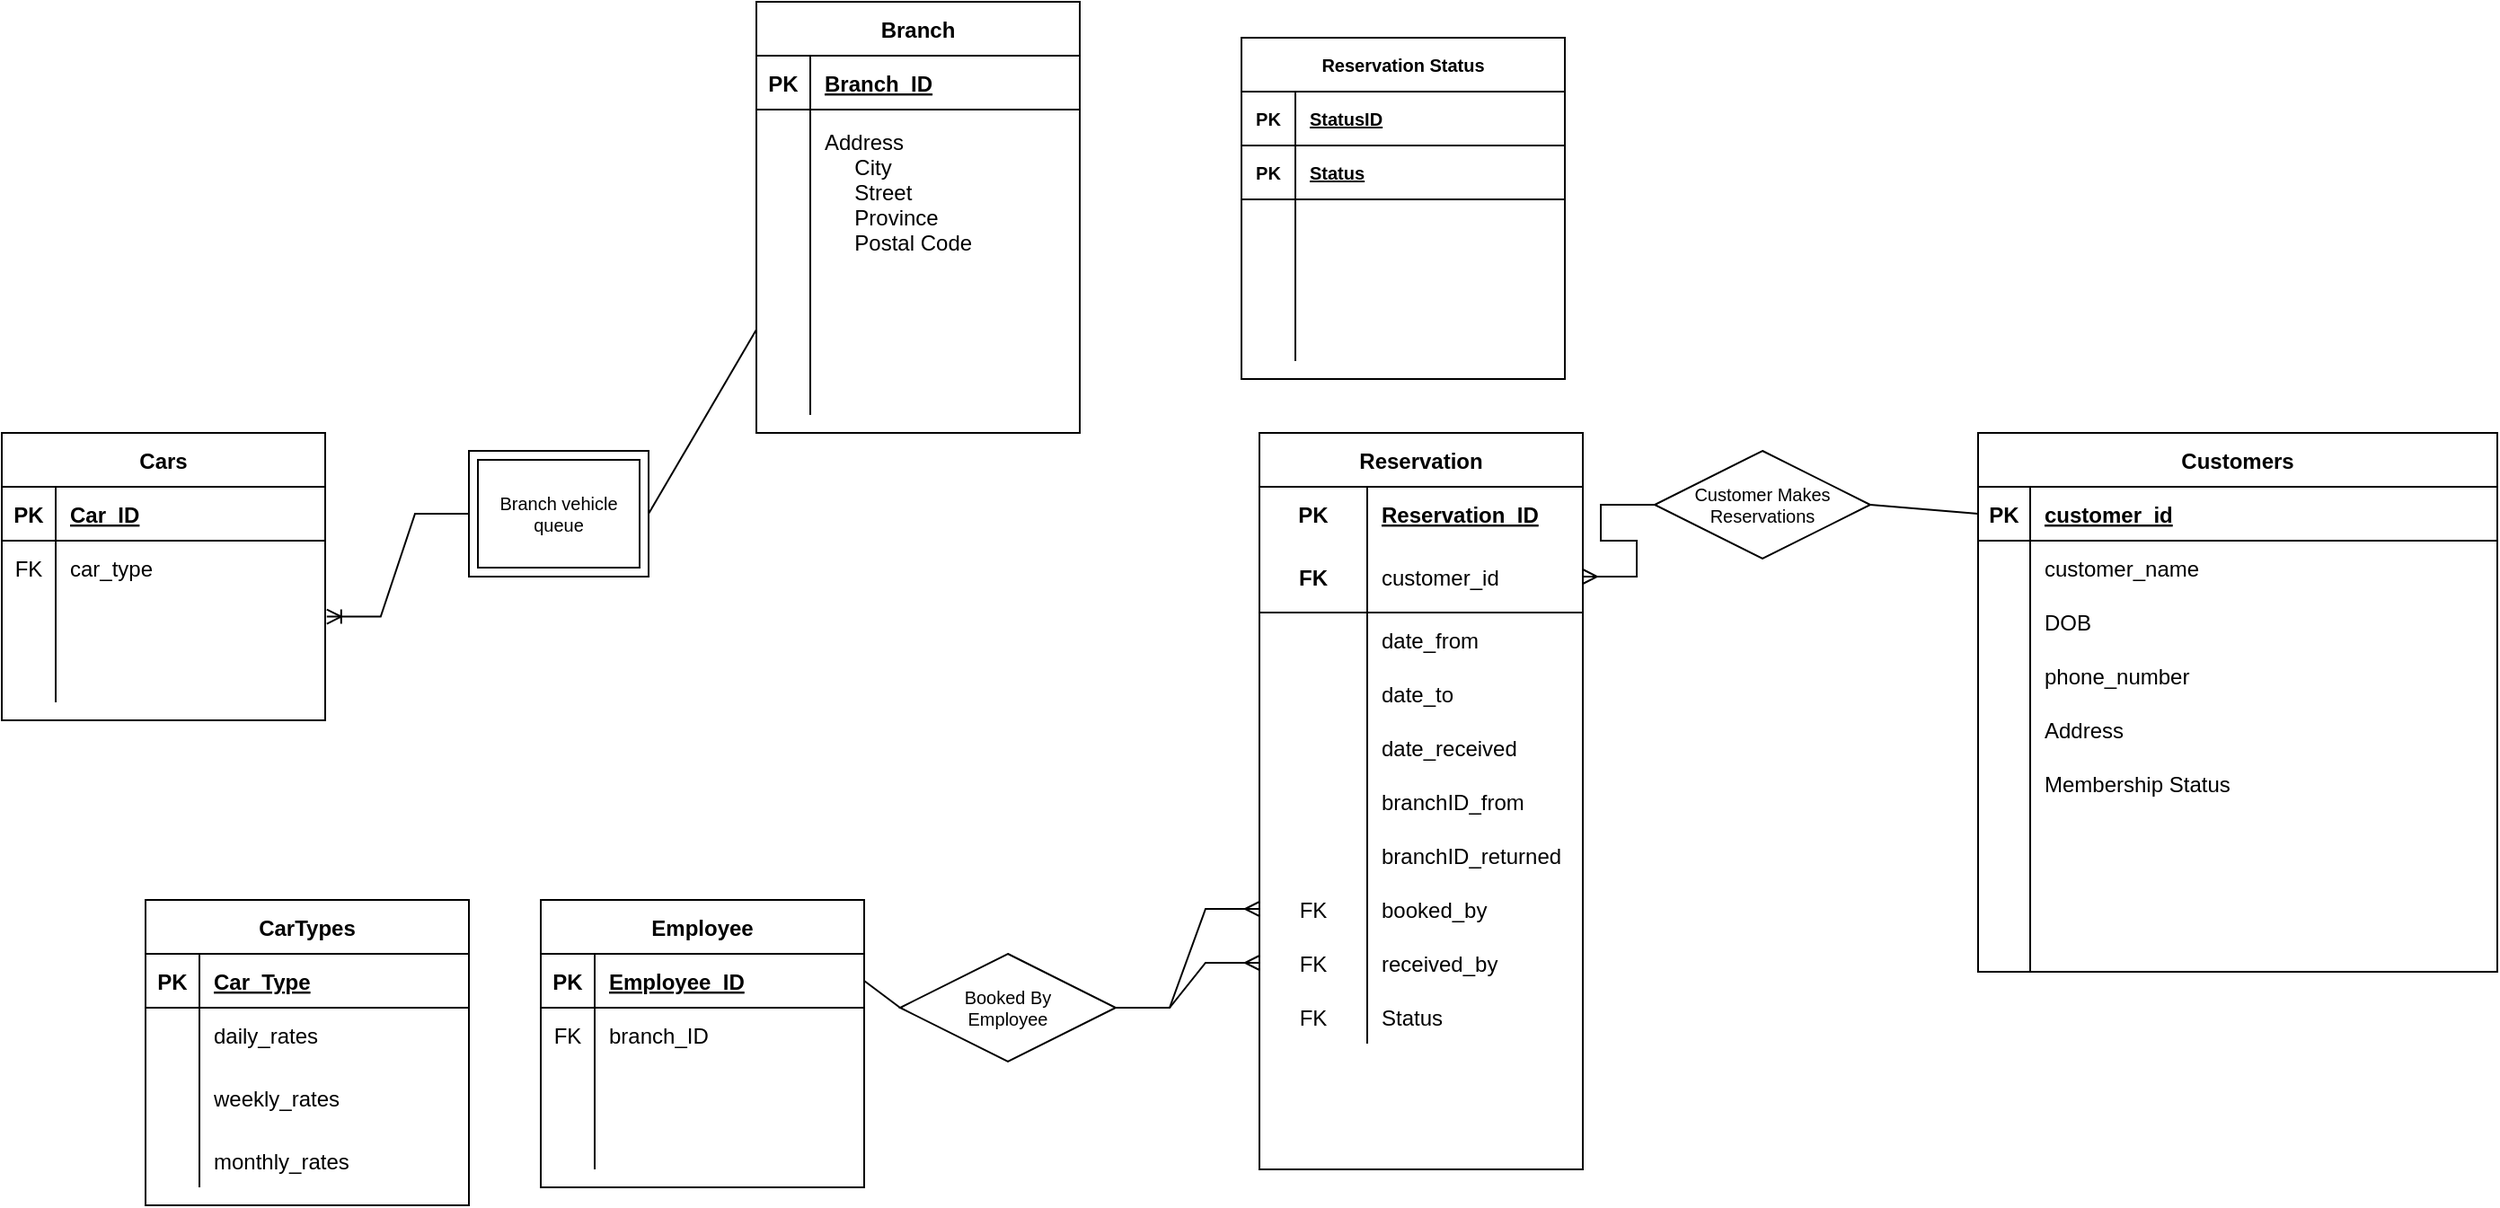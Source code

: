 <mxfile version="18.1.3" type="github">
  <diagram id="R2lEEEUBdFMjLlhIrx00" name="Page-1">
    <mxGraphModel dx="1452" dy="964" grid="1" gridSize="10" guides="1" tooltips="1" connect="1" arrows="1" fold="1" page="1" pageScale="1" pageWidth="850" pageHeight="1100" math="0" shadow="0" extFonts="Permanent Marker^https://fonts.googleapis.com/css?family=Permanent+Marker">
      <root>
        <mxCell id="0" />
        <mxCell id="1" parent="0" />
        <mxCell id="C-vyLk0tnHw3VtMMgP7b-23" value="Customers" style="shape=table;startSize=30;container=1;collapsible=1;childLayout=tableLayout;fixedRows=1;rowLines=0;fontStyle=1;align=center;resizeLast=1;" parent="1" vertex="1">
          <mxGeometry x="1280" y="260" width="289" height="300" as="geometry" />
        </mxCell>
        <mxCell id="C-vyLk0tnHw3VtMMgP7b-24" value="" style="shape=partialRectangle;collapsible=0;dropTarget=0;pointerEvents=0;fillColor=none;points=[[0,0.5],[1,0.5]];portConstraint=eastwest;top=0;left=0;right=0;bottom=1;" parent="C-vyLk0tnHw3VtMMgP7b-23" vertex="1">
          <mxGeometry y="30" width="289" height="30" as="geometry" />
        </mxCell>
        <mxCell id="C-vyLk0tnHw3VtMMgP7b-25" value="PK" style="shape=partialRectangle;overflow=hidden;connectable=0;fillColor=none;top=0;left=0;bottom=0;right=0;fontStyle=1;" parent="C-vyLk0tnHw3VtMMgP7b-24" vertex="1">
          <mxGeometry width="29" height="30" as="geometry">
            <mxRectangle width="29" height="30" as="alternateBounds" />
          </mxGeometry>
        </mxCell>
        <mxCell id="C-vyLk0tnHw3VtMMgP7b-26" value="customer_id" style="shape=partialRectangle;overflow=hidden;connectable=0;fillColor=none;top=0;left=0;bottom=0;right=0;align=left;spacingLeft=6;fontStyle=5;" parent="C-vyLk0tnHw3VtMMgP7b-24" vertex="1">
          <mxGeometry x="29" width="260" height="30" as="geometry">
            <mxRectangle width="260" height="30" as="alternateBounds" />
          </mxGeometry>
        </mxCell>
        <mxCell id="C-vyLk0tnHw3VtMMgP7b-27" value="" style="shape=partialRectangle;collapsible=0;dropTarget=0;pointerEvents=0;fillColor=none;points=[[0,0.5],[1,0.5]];portConstraint=eastwest;top=0;left=0;right=0;bottom=0;" parent="C-vyLk0tnHw3VtMMgP7b-23" vertex="1">
          <mxGeometry y="60" width="289" height="30" as="geometry" />
        </mxCell>
        <mxCell id="C-vyLk0tnHw3VtMMgP7b-28" value="" style="shape=partialRectangle;overflow=hidden;connectable=0;fillColor=none;top=0;left=0;bottom=0;right=0;" parent="C-vyLk0tnHw3VtMMgP7b-27" vertex="1">
          <mxGeometry width="29" height="30" as="geometry">
            <mxRectangle width="29" height="30" as="alternateBounds" />
          </mxGeometry>
        </mxCell>
        <mxCell id="C-vyLk0tnHw3VtMMgP7b-29" value="customer_name" style="shape=partialRectangle;overflow=hidden;connectable=0;fillColor=none;top=0;left=0;bottom=0;right=0;align=left;spacingLeft=6;" parent="C-vyLk0tnHw3VtMMgP7b-27" vertex="1">
          <mxGeometry x="29" width="260" height="30" as="geometry">
            <mxRectangle width="260" height="30" as="alternateBounds" />
          </mxGeometry>
        </mxCell>
        <mxCell id="8dAp6yYdlhbptKD2q44z-1" style="shape=partialRectangle;collapsible=0;dropTarget=0;pointerEvents=0;fillColor=none;points=[[0,0.5],[1,0.5]];portConstraint=eastwest;top=0;left=0;right=0;bottom=0;" vertex="1" parent="C-vyLk0tnHw3VtMMgP7b-23">
          <mxGeometry y="90" width="289" height="30" as="geometry" />
        </mxCell>
        <mxCell id="8dAp6yYdlhbptKD2q44z-2" style="shape=partialRectangle;overflow=hidden;connectable=0;fillColor=none;top=0;left=0;bottom=0;right=0;" vertex="1" parent="8dAp6yYdlhbptKD2q44z-1">
          <mxGeometry width="29" height="30" as="geometry">
            <mxRectangle width="29" height="30" as="alternateBounds" />
          </mxGeometry>
        </mxCell>
        <mxCell id="8dAp6yYdlhbptKD2q44z-3" value="DOB" style="shape=partialRectangle;overflow=hidden;connectable=0;fillColor=none;top=0;left=0;bottom=0;right=0;align=left;spacingLeft=6;" vertex="1" parent="8dAp6yYdlhbptKD2q44z-1">
          <mxGeometry x="29" width="260" height="30" as="geometry">
            <mxRectangle width="260" height="30" as="alternateBounds" />
          </mxGeometry>
        </mxCell>
        <mxCell id="pYWsaWc-QbTUUTvnSgCZ-30" style="shape=partialRectangle;collapsible=0;dropTarget=0;pointerEvents=0;fillColor=none;points=[[0,0.5],[1,0.5]];portConstraint=eastwest;top=0;left=0;right=0;bottom=0;" parent="C-vyLk0tnHw3VtMMgP7b-23" vertex="1">
          <mxGeometry y="120" width="289" height="30" as="geometry" />
        </mxCell>
        <mxCell id="pYWsaWc-QbTUUTvnSgCZ-31" style="shape=partialRectangle;overflow=hidden;connectable=0;fillColor=none;top=0;left=0;bottom=0;right=0;" parent="pYWsaWc-QbTUUTvnSgCZ-30" vertex="1">
          <mxGeometry width="29" height="30" as="geometry">
            <mxRectangle width="29" height="30" as="alternateBounds" />
          </mxGeometry>
        </mxCell>
        <mxCell id="pYWsaWc-QbTUUTvnSgCZ-32" value="phone_number" style="shape=partialRectangle;overflow=hidden;connectable=0;fillColor=none;top=0;left=0;bottom=0;right=0;align=left;spacingLeft=6;" parent="pYWsaWc-QbTUUTvnSgCZ-30" vertex="1">
          <mxGeometry x="29" width="260" height="30" as="geometry">
            <mxRectangle width="260" height="30" as="alternateBounds" />
          </mxGeometry>
        </mxCell>
        <mxCell id="pYWsaWc-QbTUUTvnSgCZ-45" style="shape=partialRectangle;collapsible=0;dropTarget=0;pointerEvents=0;fillColor=none;points=[[0,0.5],[1,0.5]];portConstraint=eastwest;top=0;left=0;right=0;bottom=0;" parent="C-vyLk0tnHw3VtMMgP7b-23" vertex="1">
          <mxGeometry y="150" width="289" height="30" as="geometry" />
        </mxCell>
        <mxCell id="pYWsaWc-QbTUUTvnSgCZ-46" style="shape=partialRectangle;overflow=hidden;connectable=0;fillColor=none;top=0;left=0;bottom=0;right=0;" parent="pYWsaWc-QbTUUTvnSgCZ-45" vertex="1">
          <mxGeometry width="29" height="30" as="geometry">
            <mxRectangle width="29" height="30" as="alternateBounds" />
          </mxGeometry>
        </mxCell>
        <mxCell id="pYWsaWc-QbTUUTvnSgCZ-47" value="Address" style="shape=partialRectangle;overflow=hidden;connectable=0;fillColor=none;top=0;left=0;bottom=0;right=0;align=left;spacingLeft=6;" parent="pYWsaWc-QbTUUTvnSgCZ-45" vertex="1">
          <mxGeometry x="29" width="260" height="30" as="geometry">
            <mxRectangle width="260" height="30" as="alternateBounds" />
          </mxGeometry>
        </mxCell>
        <mxCell id="pYWsaWc-QbTUUTvnSgCZ-42" style="shape=partialRectangle;collapsible=0;dropTarget=0;pointerEvents=0;fillColor=none;points=[[0,0.5],[1,0.5]];portConstraint=eastwest;top=0;left=0;right=0;bottom=0;" parent="C-vyLk0tnHw3VtMMgP7b-23" vertex="1">
          <mxGeometry y="180" width="289" height="30" as="geometry" />
        </mxCell>
        <mxCell id="pYWsaWc-QbTUUTvnSgCZ-43" style="shape=partialRectangle;overflow=hidden;connectable=0;fillColor=none;top=0;left=0;bottom=0;right=0;" parent="pYWsaWc-QbTUUTvnSgCZ-42" vertex="1">
          <mxGeometry width="29" height="30" as="geometry">
            <mxRectangle width="29" height="30" as="alternateBounds" />
          </mxGeometry>
        </mxCell>
        <mxCell id="pYWsaWc-QbTUUTvnSgCZ-44" value="Membership Status" style="shape=partialRectangle;overflow=hidden;connectable=0;fillColor=none;top=0;left=0;bottom=0;right=0;align=left;spacingLeft=6;" parent="pYWsaWc-QbTUUTvnSgCZ-42" vertex="1">
          <mxGeometry x="29" width="260" height="30" as="geometry">
            <mxRectangle width="260" height="30" as="alternateBounds" />
          </mxGeometry>
        </mxCell>
        <mxCell id="pYWsaWc-QbTUUTvnSgCZ-39" style="shape=partialRectangle;collapsible=0;dropTarget=0;pointerEvents=0;fillColor=none;points=[[0,0.5],[1,0.5]];portConstraint=eastwest;top=0;left=0;right=0;bottom=0;" parent="C-vyLk0tnHw3VtMMgP7b-23" vertex="1">
          <mxGeometry y="210" width="289" height="30" as="geometry" />
        </mxCell>
        <mxCell id="pYWsaWc-QbTUUTvnSgCZ-40" style="shape=partialRectangle;overflow=hidden;connectable=0;fillColor=none;top=0;left=0;bottom=0;right=0;" parent="pYWsaWc-QbTUUTvnSgCZ-39" vertex="1">
          <mxGeometry width="29" height="30" as="geometry">
            <mxRectangle width="29" height="30" as="alternateBounds" />
          </mxGeometry>
        </mxCell>
        <mxCell id="pYWsaWc-QbTUUTvnSgCZ-41" style="shape=partialRectangle;overflow=hidden;connectable=0;fillColor=none;top=0;left=0;bottom=0;right=0;align=left;spacingLeft=6;" parent="pYWsaWc-QbTUUTvnSgCZ-39" vertex="1">
          <mxGeometry x="29" width="260" height="30" as="geometry">
            <mxRectangle width="260" height="30" as="alternateBounds" />
          </mxGeometry>
        </mxCell>
        <mxCell id="pYWsaWc-QbTUUTvnSgCZ-36" style="shape=partialRectangle;collapsible=0;dropTarget=0;pointerEvents=0;fillColor=none;points=[[0,0.5],[1,0.5]];portConstraint=eastwest;top=0;left=0;right=0;bottom=0;" parent="C-vyLk0tnHw3VtMMgP7b-23" vertex="1">
          <mxGeometry y="240" width="289" height="30" as="geometry" />
        </mxCell>
        <mxCell id="pYWsaWc-QbTUUTvnSgCZ-37" style="shape=partialRectangle;overflow=hidden;connectable=0;fillColor=none;top=0;left=0;bottom=0;right=0;" parent="pYWsaWc-QbTUUTvnSgCZ-36" vertex="1">
          <mxGeometry width="29" height="30" as="geometry">
            <mxRectangle width="29" height="30" as="alternateBounds" />
          </mxGeometry>
        </mxCell>
        <mxCell id="pYWsaWc-QbTUUTvnSgCZ-38" style="shape=partialRectangle;overflow=hidden;connectable=0;fillColor=none;top=0;left=0;bottom=0;right=0;align=left;spacingLeft=6;" parent="pYWsaWc-QbTUUTvnSgCZ-36" vertex="1">
          <mxGeometry x="29" width="260" height="30" as="geometry">
            <mxRectangle width="260" height="30" as="alternateBounds" />
          </mxGeometry>
        </mxCell>
        <mxCell id="pYWsaWc-QbTUUTvnSgCZ-33" style="shape=partialRectangle;collapsible=0;dropTarget=0;pointerEvents=0;fillColor=none;points=[[0,0.5],[1,0.5]];portConstraint=eastwest;top=0;left=0;right=0;bottom=0;" parent="C-vyLk0tnHw3VtMMgP7b-23" vertex="1">
          <mxGeometry y="270" width="289" height="30" as="geometry" />
        </mxCell>
        <mxCell id="pYWsaWc-QbTUUTvnSgCZ-34" style="shape=partialRectangle;overflow=hidden;connectable=0;fillColor=none;top=0;left=0;bottom=0;right=0;" parent="pYWsaWc-QbTUUTvnSgCZ-33" vertex="1">
          <mxGeometry width="29" height="30" as="geometry">
            <mxRectangle width="29" height="30" as="alternateBounds" />
          </mxGeometry>
        </mxCell>
        <mxCell id="pYWsaWc-QbTUUTvnSgCZ-35" style="shape=partialRectangle;overflow=hidden;connectable=0;fillColor=none;top=0;left=0;bottom=0;right=0;align=left;spacingLeft=6;" parent="pYWsaWc-QbTUUTvnSgCZ-33" vertex="1">
          <mxGeometry x="29" width="260" height="30" as="geometry">
            <mxRectangle width="260" height="30" as="alternateBounds" />
          </mxGeometry>
        </mxCell>
        <mxCell id="pYWsaWc-QbTUUTvnSgCZ-17" value="Reservation" style="shape=table;startSize=30;container=1;collapsible=1;childLayout=tableLayout;fixedRows=1;rowLines=0;fontStyle=1;align=center;resizeLast=1;" parent="1" vertex="1">
          <mxGeometry x="880" y="260" width="180" height="410" as="geometry" />
        </mxCell>
        <mxCell id="pYWsaWc-QbTUUTvnSgCZ-18" value="" style="shape=tableRow;horizontal=0;startSize=0;swimlaneHead=0;swimlaneBody=0;fillColor=none;collapsible=0;dropTarget=0;points=[[0,0.5],[1,0.5]];portConstraint=eastwest;top=0;left=0;right=0;bottom=0;" parent="pYWsaWc-QbTUUTvnSgCZ-17" vertex="1">
          <mxGeometry y="30" width="180" height="30" as="geometry" />
        </mxCell>
        <mxCell id="pYWsaWc-QbTUUTvnSgCZ-19" value="PK" style="shape=partialRectangle;connectable=0;fillColor=none;top=0;left=0;bottom=0;right=0;fontStyle=1;overflow=hidden;" parent="pYWsaWc-QbTUUTvnSgCZ-18" vertex="1">
          <mxGeometry width="60" height="30" as="geometry">
            <mxRectangle width="60" height="30" as="alternateBounds" />
          </mxGeometry>
        </mxCell>
        <mxCell id="pYWsaWc-QbTUUTvnSgCZ-20" value="Reservation_ID" style="shape=partialRectangle;connectable=0;fillColor=none;top=0;left=0;bottom=0;right=0;align=left;spacingLeft=6;fontStyle=5;overflow=hidden;" parent="pYWsaWc-QbTUUTvnSgCZ-18" vertex="1">
          <mxGeometry x="60" width="120" height="30" as="geometry">
            <mxRectangle width="120" height="30" as="alternateBounds" />
          </mxGeometry>
        </mxCell>
        <mxCell id="pYWsaWc-QbTUUTvnSgCZ-21" value="" style="shape=tableRow;horizontal=0;startSize=0;swimlaneHead=0;swimlaneBody=0;fillColor=none;collapsible=0;dropTarget=0;points=[[0,0.5],[1,0.5]];portConstraint=eastwest;top=0;left=0;right=0;bottom=1;" parent="pYWsaWc-QbTUUTvnSgCZ-17" vertex="1">
          <mxGeometry y="60" width="180" height="40" as="geometry" />
        </mxCell>
        <mxCell id="pYWsaWc-QbTUUTvnSgCZ-22" value="FK" style="shape=partialRectangle;connectable=0;fillColor=none;top=0;left=0;bottom=0;right=0;fontStyle=1;overflow=hidden;" parent="pYWsaWc-QbTUUTvnSgCZ-21" vertex="1">
          <mxGeometry width="60" height="40" as="geometry">
            <mxRectangle width="60" height="40" as="alternateBounds" />
          </mxGeometry>
        </mxCell>
        <mxCell id="pYWsaWc-QbTUUTvnSgCZ-23" value="customer_id" style="shape=partialRectangle;connectable=0;fillColor=none;top=0;left=0;bottom=0;right=0;align=left;spacingLeft=6;fontStyle=0;overflow=hidden;" parent="pYWsaWc-QbTUUTvnSgCZ-21" vertex="1">
          <mxGeometry x="60" width="120" height="40" as="geometry">
            <mxRectangle width="120" height="40" as="alternateBounds" />
          </mxGeometry>
        </mxCell>
        <mxCell id="pYWsaWc-QbTUUTvnSgCZ-24" value="" style="shape=tableRow;horizontal=0;startSize=0;swimlaneHead=0;swimlaneBody=0;fillColor=none;collapsible=0;dropTarget=0;points=[[0,0.5],[1,0.5]];portConstraint=eastwest;top=0;left=0;right=0;bottom=0;" parent="pYWsaWc-QbTUUTvnSgCZ-17" vertex="1">
          <mxGeometry y="100" width="180" height="30" as="geometry" />
        </mxCell>
        <mxCell id="pYWsaWc-QbTUUTvnSgCZ-25" value="" style="shape=partialRectangle;connectable=0;fillColor=none;top=0;left=0;bottom=0;right=0;editable=1;overflow=hidden;" parent="pYWsaWc-QbTUUTvnSgCZ-24" vertex="1">
          <mxGeometry width="60" height="30" as="geometry">
            <mxRectangle width="60" height="30" as="alternateBounds" />
          </mxGeometry>
        </mxCell>
        <mxCell id="pYWsaWc-QbTUUTvnSgCZ-26" value="date_from" style="shape=partialRectangle;connectable=0;fillColor=none;top=0;left=0;bottom=0;right=0;align=left;spacingLeft=6;overflow=hidden;" parent="pYWsaWc-QbTUUTvnSgCZ-24" vertex="1">
          <mxGeometry x="60" width="120" height="30" as="geometry">
            <mxRectangle width="120" height="30" as="alternateBounds" />
          </mxGeometry>
        </mxCell>
        <mxCell id="pYWsaWc-QbTUUTvnSgCZ-27" value="" style="shape=tableRow;horizontal=0;startSize=0;swimlaneHead=0;swimlaneBody=0;fillColor=none;collapsible=0;dropTarget=0;points=[[0,0.5],[1,0.5]];portConstraint=eastwest;top=0;left=0;right=0;bottom=0;" parent="pYWsaWc-QbTUUTvnSgCZ-17" vertex="1">
          <mxGeometry y="130" width="180" height="30" as="geometry" />
        </mxCell>
        <mxCell id="pYWsaWc-QbTUUTvnSgCZ-28" value="" style="shape=partialRectangle;connectable=0;fillColor=none;top=0;left=0;bottom=0;right=0;editable=1;overflow=hidden;" parent="pYWsaWc-QbTUUTvnSgCZ-27" vertex="1">
          <mxGeometry width="60" height="30" as="geometry">
            <mxRectangle width="60" height="30" as="alternateBounds" />
          </mxGeometry>
        </mxCell>
        <mxCell id="pYWsaWc-QbTUUTvnSgCZ-29" value="date_to" style="shape=partialRectangle;connectable=0;fillColor=none;top=0;left=0;bottom=0;right=0;align=left;spacingLeft=6;overflow=hidden;" parent="pYWsaWc-QbTUUTvnSgCZ-27" vertex="1">
          <mxGeometry x="60" width="120" height="30" as="geometry">
            <mxRectangle width="120" height="30" as="alternateBounds" />
          </mxGeometry>
        </mxCell>
        <mxCell id="pYWsaWc-QbTUUTvnSgCZ-49" style="shape=tableRow;horizontal=0;startSize=0;swimlaneHead=0;swimlaneBody=0;fillColor=none;collapsible=0;dropTarget=0;points=[[0,0.5],[1,0.5]];portConstraint=eastwest;top=0;left=0;right=0;bottom=0;" parent="pYWsaWc-QbTUUTvnSgCZ-17" vertex="1">
          <mxGeometry y="160" width="180" height="30" as="geometry" />
        </mxCell>
        <mxCell id="pYWsaWc-QbTUUTvnSgCZ-50" style="shape=partialRectangle;connectable=0;fillColor=none;top=0;left=0;bottom=0;right=0;editable=1;overflow=hidden;" parent="pYWsaWc-QbTUUTvnSgCZ-49" vertex="1">
          <mxGeometry width="60" height="30" as="geometry">
            <mxRectangle width="60" height="30" as="alternateBounds" />
          </mxGeometry>
        </mxCell>
        <mxCell id="pYWsaWc-QbTUUTvnSgCZ-51" value="date_received" style="shape=partialRectangle;connectable=0;fillColor=none;top=0;left=0;bottom=0;right=0;align=left;spacingLeft=6;overflow=hidden;" parent="pYWsaWc-QbTUUTvnSgCZ-49" vertex="1">
          <mxGeometry x="60" width="120" height="30" as="geometry">
            <mxRectangle width="120" height="30" as="alternateBounds" />
          </mxGeometry>
        </mxCell>
        <mxCell id="pYWsaWc-QbTUUTvnSgCZ-52" style="shape=tableRow;horizontal=0;startSize=0;swimlaneHead=0;swimlaneBody=0;fillColor=none;collapsible=0;dropTarget=0;points=[[0,0.5],[1,0.5]];portConstraint=eastwest;top=0;left=0;right=0;bottom=0;" parent="pYWsaWc-QbTUUTvnSgCZ-17" vertex="1">
          <mxGeometry y="190" width="180" height="30" as="geometry" />
        </mxCell>
        <mxCell id="pYWsaWc-QbTUUTvnSgCZ-53" style="shape=partialRectangle;connectable=0;fillColor=none;top=0;left=0;bottom=0;right=0;editable=1;overflow=hidden;" parent="pYWsaWc-QbTUUTvnSgCZ-52" vertex="1">
          <mxGeometry width="60" height="30" as="geometry">
            <mxRectangle width="60" height="30" as="alternateBounds" />
          </mxGeometry>
        </mxCell>
        <mxCell id="pYWsaWc-QbTUUTvnSgCZ-54" value="branchID_from" style="shape=partialRectangle;connectable=0;fillColor=none;top=0;left=0;bottom=0;right=0;align=left;spacingLeft=6;overflow=hidden;" parent="pYWsaWc-QbTUUTvnSgCZ-52" vertex="1">
          <mxGeometry x="60" width="120" height="30" as="geometry">
            <mxRectangle width="120" height="30" as="alternateBounds" />
          </mxGeometry>
        </mxCell>
        <mxCell id="pYWsaWc-QbTUUTvnSgCZ-55" style="shape=tableRow;horizontal=0;startSize=0;swimlaneHead=0;swimlaneBody=0;fillColor=none;collapsible=0;dropTarget=0;points=[[0,0.5],[1,0.5]];portConstraint=eastwest;top=0;left=0;right=0;bottom=0;" parent="pYWsaWc-QbTUUTvnSgCZ-17" vertex="1">
          <mxGeometry y="220" width="180" height="30" as="geometry" />
        </mxCell>
        <mxCell id="pYWsaWc-QbTUUTvnSgCZ-56" style="shape=partialRectangle;connectable=0;fillColor=none;top=0;left=0;bottom=0;right=0;editable=1;overflow=hidden;" parent="pYWsaWc-QbTUUTvnSgCZ-55" vertex="1">
          <mxGeometry width="60" height="30" as="geometry">
            <mxRectangle width="60" height="30" as="alternateBounds" />
          </mxGeometry>
        </mxCell>
        <mxCell id="pYWsaWc-QbTUUTvnSgCZ-57" value="branchID_returned" style="shape=partialRectangle;connectable=0;fillColor=none;top=0;left=0;bottom=0;right=0;align=left;spacingLeft=6;overflow=hidden;" parent="pYWsaWc-QbTUUTvnSgCZ-55" vertex="1">
          <mxGeometry x="60" width="120" height="30" as="geometry">
            <mxRectangle width="120" height="30" as="alternateBounds" />
          </mxGeometry>
        </mxCell>
        <mxCell id="pYWsaWc-QbTUUTvnSgCZ-112" style="shape=tableRow;horizontal=0;startSize=0;swimlaneHead=0;swimlaneBody=0;fillColor=none;collapsible=0;dropTarget=0;points=[[0,0.5],[1,0.5]];portConstraint=eastwest;top=0;left=0;right=0;bottom=0;" parent="pYWsaWc-QbTUUTvnSgCZ-17" vertex="1">
          <mxGeometry y="250" width="180" height="30" as="geometry" />
        </mxCell>
        <mxCell id="pYWsaWc-QbTUUTvnSgCZ-113" value="FK" style="shape=partialRectangle;connectable=0;fillColor=none;top=0;left=0;bottom=0;right=0;editable=1;overflow=hidden;" parent="pYWsaWc-QbTUUTvnSgCZ-112" vertex="1">
          <mxGeometry width="60" height="30" as="geometry">
            <mxRectangle width="60" height="30" as="alternateBounds" />
          </mxGeometry>
        </mxCell>
        <mxCell id="pYWsaWc-QbTUUTvnSgCZ-114" value="booked_by" style="shape=partialRectangle;connectable=0;fillColor=none;top=0;left=0;bottom=0;right=0;align=left;spacingLeft=6;overflow=hidden;" parent="pYWsaWc-QbTUUTvnSgCZ-112" vertex="1">
          <mxGeometry x="60" width="120" height="30" as="geometry">
            <mxRectangle width="120" height="30" as="alternateBounds" />
          </mxGeometry>
        </mxCell>
        <mxCell id="pYWsaWc-QbTUUTvnSgCZ-115" style="shape=tableRow;horizontal=0;startSize=0;swimlaneHead=0;swimlaneBody=0;fillColor=none;collapsible=0;dropTarget=0;points=[[0,0.5],[1,0.5]];portConstraint=eastwest;top=0;left=0;right=0;bottom=0;" parent="pYWsaWc-QbTUUTvnSgCZ-17" vertex="1">
          <mxGeometry y="280" width="180" height="30" as="geometry" />
        </mxCell>
        <mxCell id="pYWsaWc-QbTUUTvnSgCZ-116" value="FK" style="shape=partialRectangle;connectable=0;fillColor=none;top=0;left=0;bottom=0;right=0;editable=1;overflow=hidden;" parent="pYWsaWc-QbTUUTvnSgCZ-115" vertex="1">
          <mxGeometry width="60" height="30" as="geometry">
            <mxRectangle width="60" height="30" as="alternateBounds" />
          </mxGeometry>
        </mxCell>
        <mxCell id="pYWsaWc-QbTUUTvnSgCZ-117" value="received_by" style="shape=partialRectangle;connectable=0;fillColor=none;top=0;left=0;bottom=0;right=0;align=left;spacingLeft=6;overflow=hidden;" parent="pYWsaWc-QbTUUTvnSgCZ-115" vertex="1">
          <mxGeometry x="60" width="120" height="30" as="geometry">
            <mxRectangle width="120" height="30" as="alternateBounds" />
          </mxGeometry>
        </mxCell>
        <mxCell id="8dAp6yYdlhbptKD2q44z-10" style="shape=tableRow;horizontal=0;startSize=0;swimlaneHead=0;swimlaneBody=0;fillColor=none;collapsible=0;dropTarget=0;points=[[0,0.5],[1,0.5]];portConstraint=eastwest;top=0;left=0;right=0;bottom=0;" vertex="1" parent="pYWsaWc-QbTUUTvnSgCZ-17">
          <mxGeometry y="310" width="180" height="30" as="geometry" />
        </mxCell>
        <mxCell id="8dAp6yYdlhbptKD2q44z-11" value="FK" style="shape=partialRectangle;connectable=0;fillColor=none;top=0;left=0;bottom=0;right=0;editable=1;overflow=hidden;" vertex="1" parent="8dAp6yYdlhbptKD2q44z-10">
          <mxGeometry width="60" height="30" as="geometry">
            <mxRectangle width="60" height="30" as="alternateBounds" />
          </mxGeometry>
        </mxCell>
        <mxCell id="8dAp6yYdlhbptKD2q44z-12" value="Status" style="shape=partialRectangle;connectable=0;fillColor=none;top=0;left=0;bottom=0;right=0;align=left;spacingLeft=6;overflow=hidden;" vertex="1" parent="8dAp6yYdlhbptKD2q44z-10">
          <mxGeometry x="60" width="120" height="30" as="geometry">
            <mxRectangle width="120" height="30" as="alternateBounds" />
          </mxGeometry>
        </mxCell>
        <mxCell id="pYWsaWc-QbTUUTvnSgCZ-58" value="Branch" style="shape=table;startSize=30;container=1;collapsible=1;childLayout=tableLayout;fixedRows=1;rowLines=0;fontStyle=1;align=center;resizeLast=1;" parent="1" vertex="1">
          <mxGeometry x="600" y="20" width="180" height="240" as="geometry" />
        </mxCell>
        <mxCell id="pYWsaWc-QbTUUTvnSgCZ-59" value="" style="shape=tableRow;horizontal=0;startSize=0;swimlaneHead=0;swimlaneBody=0;fillColor=none;collapsible=0;dropTarget=0;points=[[0,0.5],[1,0.5]];portConstraint=eastwest;top=0;left=0;right=0;bottom=1;" parent="pYWsaWc-QbTUUTvnSgCZ-58" vertex="1">
          <mxGeometry y="30" width="180" height="30" as="geometry" />
        </mxCell>
        <mxCell id="pYWsaWc-QbTUUTvnSgCZ-60" value="PK" style="shape=partialRectangle;connectable=0;fillColor=none;top=0;left=0;bottom=0;right=0;fontStyle=1;overflow=hidden;" parent="pYWsaWc-QbTUUTvnSgCZ-59" vertex="1">
          <mxGeometry width="30" height="30" as="geometry">
            <mxRectangle width="30" height="30" as="alternateBounds" />
          </mxGeometry>
        </mxCell>
        <mxCell id="pYWsaWc-QbTUUTvnSgCZ-61" value="Branch_ID" style="shape=partialRectangle;connectable=0;fillColor=none;top=0;left=0;bottom=0;right=0;align=left;spacingLeft=6;fontStyle=5;overflow=hidden;" parent="pYWsaWc-QbTUUTvnSgCZ-59" vertex="1">
          <mxGeometry x="30" width="150" height="30" as="geometry">
            <mxRectangle width="150" height="30" as="alternateBounds" />
          </mxGeometry>
        </mxCell>
        <mxCell id="pYWsaWc-QbTUUTvnSgCZ-62" value="" style="shape=tableRow;horizontal=0;startSize=0;swimlaneHead=0;swimlaneBody=0;fillColor=none;collapsible=0;dropTarget=0;points=[[0,0.5],[1,0.5]];portConstraint=eastwest;top=0;left=0;right=0;bottom=0;" parent="pYWsaWc-QbTUUTvnSgCZ-58" vertex="1">
          <mxGeometry y="60" width="180" height="105" as="geometry" />
        </mxCell>
        <mxCell id="pYWsaWc-QbTUUTvnSgCZ-63" value="" style="shape=partialRectangle;connectable=0;fillColor=none;top=0;left=0;bottom=0;right=0;editable=1;overflow=hidden;" parent="pYWsaWc-QbTUUTvnSgCZ-62" vertex="1">
          <mxGeometry width="30" height="105" as="geometry">
            <mxRectangle width="30" height="105" as="alternateBounds" />
          </mxGeometry>
        </mxCell>
        <mxCell id="pYWsaWc-QbTUUTvnSgCZ-64" value="Address&#xa;     City&#xa;     Street&#xa;     Province&#xa;     Postal Code&#xa;" style="shape=partialRectangle;connectable=0;fillColor=none;top=0;left=0;bottom=0;right=0;align=left;spacingLeft=6;overflow=hidden;" parent="pYWsaWc-QbTUUTvnSgCZ-62" vertex="1">
          <mxGeometry x="30" width="150" height="105" as="geometry">
            <mxRectangle width="150" height="105" as="alternateBounds" />
          </mxGeometry>
        </mxCell>
        <mxCell id="pYWsaWc-QbTUUTvnSgCZ-65" value="" style="shape=tableRow;horizontal=0;startSize=0;swimlaneHead=0;swimlaneBody=0;fillColor=none;collapsible=0;dropTarget=0;points=[[0,0.5],[1,0.5]];portConstraint=eastwest;top=0;left=0;right=0;bottom=0;" parent="pYWsaWc-QbTUUTvnSgCZ-58" vertex="1">
          <mxGeometry y="165" width="180" height="35" as="geometry" />
        </mxCell>
        <mxCell id="pYWsaWc-QbTUUTvnSgCZ-66" value="" style="shape=partialRectangle;connectable=0;fillColor=none;top=0;left=0;bottom=0;right=0;editable=1;overflow=hidden;" parent="pYWsaWc-QbTUUTvnSgCZ-65" vertex="1">
          <mxGeometry width="30" height="35" as="geometry">
            <mxRectangle width="30" height="35" as="alternateBounds" />
          </mxGeometry>
        </mxCell>
        <mxCell id="pYWsaWc-QbTUUTvnSgCZ-67" value="" style="shape=partialRectangle;connectable=0;fillColor=none;top=0;left=0;bottom=0;right=0;align=left;spacingLeft=6;overflow=hidden;" parent="pYWsaWc-QbTUUTvnSgCZ-65" vertex="1">
          <mxGeometry x="30" width="150" height="35" as="geometry">
            <mxRectangle width="150" height="35" as="alternateBounds" />
          </mxGeometry>
        </mxCell>
        <mxCell id="pYWsaWc-QbTUUTvnSgCZ-68" value="" style="shape=tableRow;horizontal=0;startSize=0;swimlaneHead=0;swimlaneBody=0;fillColor=none;collapsible=0;dropTarget=0;points=[[0,0.5],[1,0.5]];portConstraint=eastwest;top=0;left=0;right=0;bottom=0;" parent="pYWsaWc-QbTUUTvnSgCZ-58" vertex="1">
          <mxGeometry y="200" width="180" height="30" as="geometry" />
        </mxCell>
        <mxCell id="pYWsaWc-QbTUUTvnSgCZ-69" value="" style="shape=partialRectangle;connectable=0;fillColor=none;top=0;left=0;bottom=0;right=0;editable=1;overflow=hidden;" parent="pYWsaWc-QbTUUTvnSgCZ-68" vertex="1">
          <mxGeometry width="30" height="30" as="geometry">
            <mxRectangle width="30" height="30" as="alternateBounds" />
          </mxGeometry>
        </mxCell>
        <mxCell id="pYWsaWc-QbTUUTvnSgCZ-70" value="" style="shape=partialRectangle;connectable=0;fillColor=none;top=0;left=0;bottom=0;right=0;align=left;spacingLeft=6;overflow=hidden;" parent="pYWsaWc-QbTUUTvnSgCZ-68" vertex="1">
          <mxGeometry x="30" width="150" height="30" as="geometry">
            <mxRectangle width="150" height="30" as="alternateBounds" />
          </mxGeometry>
        </mxCell>
        <mxCell id="pYWsaWc-QbTUUTvnSgCZ-71" value="CarTypes" style="shape=table;startSize=30;container=1;collapsible=1;childLayout=tableLayout;fixedRows=1;rowLines=0;fontStyle=1;align=center;resizeLast=1;" parent="1" vertex="1">
          <mxGeometry x="260" y="520" width="180" height="170" as="geometry" />
        </mxCell>
        <mxCell id="pYWsaWc-QbTUUTvnSgCZ-72" value="" style="shape=tableRow;horizontal=0;startSize=0;swimlaneHead=0;swimlaneBody=0;fillColor=none;collapsible=0;dropTarget=0;points=[[0,0.5],[1,0.5]];portConstraint=eastwest;top=0;left=0;right=0;bottom=1;" parent="pYWsaWc-QbTUUTvnSgCZ-71" vertex="1">
          <mxGeometry y="30" width="180" height="30" as="geometry" />
        </mxCell>
        <mxCell id="pYWsaWc-QbTUUTvnSgCZ-73" value="PK" style="shape=partialRectangle;connectable=0;fillColor=none;top=0;left=0;bottom=0;right=0;fontStyle=1;overflow=hidden;" parent="pYWsaWc-QbTUUTvnSgCZ-72" vertex="1">
          <mxGeometry width="30" height="30" as="geometry">
            <mxRectangle width="30" height="30" as="alternateBounds" />
          </mxGeometry>
        </mxCell>
        <mxCell id="pYWsaWc-QbTUUTvnSgCZ-74" value="Car_Type" style="shape=partialRectangle;connectable=0;fillColor=none;top=0;left=0;bottom=0;right=0;align=left;spacingLeft=6;fontStyle=5;overflow=hidden;" parent="pYWsaWc-QbTUUTvnSgCZ-72" vertex="1">
          <mxGeometry x="30" width="150" height="30" as="geometry">
            <mxRectangle width="150" height="30" as="alternateBounds" />
          </mxGeometry>
        </mxCell>
        <mxCell id="pYWsaWc-QbTUUTvnSgCZ-78" value="" style="shape=tableRow;horizontal=0;startSize=0;swimlaneHead=0;swimlaneBody=0;fillColor=none;collapsible=0;dropTarget=0;points=[[0,0.5],[1,0.5]];portConstraint=eastwest;top=0;left=0;right=0;bottom=0;" parent="pYWsaWc-QbTUUTvnSgCZ-71" vertex="1">
          <mxGeometry y="60" width="180" height="30" as="geometry" />
        </mxCell>
        <mxCell id="pYWsaWc-QbTUUTvnSgCZ-79" value="" style="shape=partialRectangle;connectable=0;fillColor=none;top=0;left=0;bottom=0;right=0;editable=1;overflow=hidden;" parent="pYWsaWc-QbTUUTvnSgCZ-78" vertex="1">
          <mxGeometry width="30" height="30" as="geometry">
            <mxRectangle width="30" height="30" as="alternateBounds" />
          </mxGeometry>
        </mxCell>
        <mxCell id="pYWsaWc-QbTUUTvnSgCZ-80" value="daily_rates" style="shape=partialRectangle;connectable=0;fillColor=none;top=0;left=0;bottom=0;right=0;align=left;spacingLeft=6;overflow=hidden;" parent="pYWsaWc-QbTUUTvnSgCZ-78" vertex="1">
          <mxGeometry x="30" width="150" height="30" as="geometry">
            <mxRectangle width="150" height="30" as="alternateBounds" />
          </mxGeometry>
        </mxCell>
        <mxCell id="pYWsaWc-QbTUUTvnSgCZ-75" value="" style="shape=tableRow;horizontal=0;startSize=0;swimlaneHead=0;swimlaneBody=0;fillColor=none;collapsible=0;dropTarget=0;points=[[0,0.5],[1,0.5]];portConstraint=eastwest;top=0;left=0;right=0;bottom=0;" parent="pYWsaWc-QbTUUTvnSgCZ-71" vertex="1">
          <mxGeometry y="90" width="180" height="40" as="geometry" />
        </mxCell>
        <mxCell id="pYWsaWc-QbTUUTvnSgCZ-76" value="" style="shape=partialRectangle;connectable=0;fillColor=none;top=0;left=0;bottom=0;right=0;editable=1;overflow=hidden;" parent="pYWsaWc-QbTUUTvnSgCZ-75" vertex="1">
          <mxGeometry width="30" height="40" as="geometry">
            <mxRectangle width="30" height="40" as="alternateBounds" />
          </mxGeometry>
        </mxCell>
        <mxCell id="pYWsaWc-QbTUUTvnSgCZ-77" value="weekly_rates" style="shape=partialRectangle;connectable=0;fillColor=none;top=0;left=0;bottom=0;right=0;align=left;spacingLeft=6;overflow=hidden;" parent="pYWsaWc-QbTUUTvnSgCZ-75" vertex="1">
          <mxGeometry x="30" width="150" height="40" as="geometry">
            <mxRectangle width="150" height="40" as="alternateBounds" />
          </mxGeometry>
        </mxCell>
        <mxCell id="pYWsaWc-QbTUUTvnSgCZ-81" value="" style="shape=tableRow;horizontal=0;startSize=0;swimlaneHead=0;swimlaneBody=0;fillColor=none;collapsible=0;dropTarget=0;points=[[0,0.5],[1,0.5]];portConstraint=eastwest;top=0;left=0;right=0;bottom=0;" parent="pYWsaWc-QbTUUTvnSgCZ-71" vertex="1">
          <mxGeometry y="130" width="180" height="30" as="geometry" />
        </mxCell>
        <mxCell id="pYWsaWc-QbTUUTvnSgCZ-82" value="" style="shape=partialRectangle;connectable=0;fillColor=none;top=0;left=0;bottom=0;right=0;editable=1;overflow=hidden;" parent="pYWsaWc-QbTUUTvnSgCZ-81" vertex="1">
          <mxGeometry width="30" height="30" as="geometry">
            <mxRectangle width="30" height="30" as="alternateBounds" />
          </mxGeometry>
        </mxCell>
        <mxCell id="pYWsaWc-QbTUUTvnSgCZ-83" value="monthly_rates" style="shape=partialRectangle;connectable=0;fillColor=none;top=0;left=0;bottom=0;right=0;align=left;spacingLeft=6;overflow=hidden;" parent="pYWsaWc-QbTUUTvnSgCZ-81" vertex="1">
          <mxGeometry x="30" width="150" height="30" as="geometry">
            <mxRectangle width="150" height="30" as="alternateBounds" />
          </mxGeometry>
        </mxCell>
        <mxCell id="pYWsaWc-QbTUUTvnSgCZ-84" value="Cars" style="shape=table;startSize=30;container=1;collapsible=1;childLayout=tableLayout;fixedRows=1;rowLines=0;fontStyle=1;align=center;resizeLast=1;" parent="1" vertex="1">
          <mxGeometry x="180" y="260" width="180" height="160" as="geometry" />
        </mxCell>
        <mxCell id="pYWsaWc-QbTUUTvnSgCZ-85" value="" style="shape=tableRow;horizontal=0;startSize=0;swimlaneHead=0;swimlaneBody=0;fillColor=none;collapsible=0;dropTarget=0;points=[[0,0.5],[1,0.5]];portConstraint=eastwest;top=0;left=0;right=0;bottom=1;" parent="pYWsaWc-QbTUUTvnSgCZ-84" vertex="1">
          <mxGeometry y="30" width="180" height="30" as="geometry" />
        </mxCell>
        <mxCell id="pYWsaWc-QbTUUTvnSgCZ-86" value="PK" style="shape=partialRectangle;connectable=0;fillColor=none;top=0;left=0;bottom=0;right=0;fontStyle=1;overflow=hidden;" parent="pYWsaWc-QbTUUTvnSgCZ-85" vertex="1">
          <mxGeometry width="30" height="30" as="geometry">
            <mxRectangle width="30" height="30" as="alternateBounds" />
          </mxGeometry>
        </mxCell>
        <mxCell id="pYWsaWc-QbTUUTvnSgCZ-87" value="Car_ID" style="shape=partialRectangle;connectable=0;fillColor=none;top=0;left=0;bottom=0;right=0;align=left;spacingLeft=6;fontStyle=5;overflow=hidden;" parent="pYWsaWc-QbTUUTvnSgCZ-85" vertex="1">
          <mxGeometry x="30" width="150" height="30" as="geometry">
            <mxRectangle width="150" height="30" as="alternateBounds" />
          </mxGeometry>
        </mxCell>
        <mxCell id="pYWsaWc-QbTUUTvnSgCZ-88" value="" style="shape=tableRow;horizontal=0;startSize=0;swimlaneHead=0;swimlaneBody=0;fillColor=none;collapsible=0;dropTarget=0;points=[[0,0.5],[1,0.5]];portConstraint=eastwest;top=0;left=0;right=0;bottom=0;" parent="pYWsaWc-QbTUUTvnSgCZ-84" vertex="1">
          <mxGeometry y="60" width="180" height="30" as="geometry" />
        </mxCell>
        <mxCell id="pYWsaWc-QbTUUTvnSgCZ-89" value="FK" style="shape=partialRectangle;connectable=0;fillColor=none;top=0;left=0;bottom=0;right=0;editable=1;overflow=hidden;" parent="pYWsaWc-QbTUUTvnSgCZ-88" vertex="1">
          <mxGeometry width="30" height="30" as="geometry">
            <mxRectangle width="30" height="30" as="alternateBounds" />
          </mxGeometry>
        </mxCell>
        <mxCell id="pYWsaWc-QbTUUTvnSgCZ-90" value="car_type" style="shape=partialRectangle;connectable=0;fillColor=none;top=0;left=0;bottom=0;right=0;align=left;spacingLeft=6;overflow=hidden;" parent="pYWsaWc-QbTUUTvnSgCZ-88" vertex="1">
          <mxGeometry x="30" width="150" height="30" as="geometry">
            <mxRectangle width="150" height="30" as="alternateBounds" />
          </mxGeometry>
        </mxCell>
        <mxCell id="pYWsaWc-QbTUUTvnSgCZ-91" value="" style="shape=tableRow;horizontal=0;startSize=0;swimlaneHead=0;swimlaneBody=0;fillColor=none;collapsible=0;dropTarget=0;points=[[0,0.5],[1,0.5]];portConstraint=eastwest;top=0;left=0;right=0;bottom=0;" parent="pYWsaWc-QbTUUTvnSgCZ-84" vertex="1">
          <mxGeometry y="90" width="180" height="30" as="geometry" />
        </mxCell>
        <mxCell id="pYWsaWc-QbTUUTvnSgCZ-92" value="" style="shape=partialRectangle;connectable=0;fillColor=none;top=0;left=0;bottom=0;right=0;editable=1;overflow=hidden;" parent="pYWsaWc-QbTUUTvnSgCZ-91" vertex="1">
          <mxGeometry width="30" height="30" as="geometry">
            <mxRectangle width="30" height="30" as="alternateBounds" />
          </mxGeometry>
        </mxCell>
        <mxCell id="pYWsaWc-QbTUUTvnSgCZ-93" value="" style="shape=partialRectangle;connectable=0;fillColor=none;top=0;left=0;bottom=0;right=0;align=left;spacingLeft=6;overflow=hidden;" parent="pYWsaWc-QbTUUTvnSgCZ-91" vertex="1">
          <mxGeometry x="30" width="150" height="30" as="geometry">
            <mxRectangle width="150" height="30" as="alternateBounds" />
          </mxGeometry>
        </mxCell>
        <mxCell id="pYWsaWc-QbTUUTvnSgCZ-94" value="" style="shape=tableRow;horizontal=0;startSize=0;swimlaneHead=0;swimlaneBody=0;fillColor=none;collapsible=0;dropTarget=0;points=[[0,0.5],[1,0.5]];portConstraint=eastwest;top=0;left=0;right=0;bottom=0;" parent="pYWsaWc-QbTUUTvnSgCZ-84" vertex="1">
          <mxGeometry y="120" width="180" height="30" as="geometry" />
        </mxCell>
        <mxCell id="pYWsaWc-QbTUUTvnSgCZ-95" value="" style="shape=partialRectangle;connectable=0;fillColor=none;top=0;left=0;bottom=0;right=0;editable=1;overflow=hidden;" parent="pYWsaWc-QbTUUTvnSgCZ-94" vertex="1">
          <mxGeometry width="30" height="30" as="geometry">
            <mxRectangle width="30" height="30" as="alternateBounds" />
          </mxGeometry>
        </mxCell>
        <mxCell id="pYWsaWc-QbTUUTvnSgCZ-96" value="" style="shape=partialRectangle;connectable=0;fillColor=none;top=0;left=0;bottom=0;right=0;align=left;spacingLeft=6;overflow=hidden;" parent="pYWsaWc-QbTUUTvnSgCZ-94" vertex="1">
          <mxGeometry x="30" width="150" height="30" as="geometry">
            <mxRectangle width="150" height="30" as="alternateBounds" />
          </mxGeometry>
        </mxCell>
        <mxCell id="pYWsaWc-QbTUUTvnSgCZ-97" value="Employee" style="shape=table;startSize=30;container=1;collapsible=1;childLayout=tableLayout;fixedRows=1;rowLines=0;fontStyle=1;align=center;resizeLast=1;" parent="1" vertex="1">
          <mxGeometry x="480" y="520" width="180" height="160" as="geometry" />
        </mxCell>
        <mxCell id="pYWsaWc-QbTUUTvnSgCZ-98" value="" style="shape=tableRow;horizontal=0;startSize=0;swimlaneHead=0;swimlaneBody=0;fillColor=none;collapsible=0;dropTarget=0;points=[[0,0.5],[1,0.5]];portConstraint=eastwest;top=0;left=0;right=0;bottom=1;" parent="pYWsaWc-QbTUUTvnSgCZ-97" vertex="1">
          <mxGeometry y="30" width="180" height="30" as="geometry" />
        </mxCell>
        <mxCell id="pYWsaWc-QbTUUTvnSgCZ-99" value="PK" style="shape=partialRectangle;connectable=0;fillColor=none;top=0;left=0;bottom=0;right=0;fontStyle=1;overflow=hidden;" parent="pYWsaWc-QbTUUTvnSgCZ-98" vertex="1">
          <mxGeometry width="30" height="30" as="geometry">
            <mxRectangle width="30" height="30" as="alternateBounds" />
          </mxGeometry>
        </mxCell>
        <mxCell id="pYWsaWc-QbTUUTvnSgCZ-100" value="Employee_ID" style="shape=partialRectangle;connectable=0;fillColor=none;top=0;left=0;bottom=0;right=0;align=left;spacingLeft=6;fontStyle=5;overflow=hidden;" parent="pYWsaWc-QbTUUTvnSgCZ-98" vertex="1">
          <mxGeometry x="30" width="150" height="30" as="geometry">
            <mxRectangle width="150" height="30" as="alternateBounds" />
          </mxGeometry>
        </mxCell>
        <mxCell id="pYWsaWc-QbTUUTvnSgCZ-101" value="" style="shape=tableRow;horizontal=0;startSize=0;swimlaneHead=0;swimlaneBody=0;fillColor=none;collapsible=0;dropTarget=0;points=[[0,0.5],[1,0.5]];portConstraint=eastwest;top=0;left=0;right=0;bottom=0;" parent="pYWsaWc-QbTUUTvnSgCZ-97" vertex="1">
          <mxGeometry y="60" width="180" height="30" as="geometry" />
        </mxCell>
        <mxCell id="pYWsaWc-QbTUUTvnSgCZ-102" value="FK" style="shape=partialRectangle;connectable=0;fillColor=none;top=0;left=0;bottom=0;right=0;editable=1;overflow=hidden;" parent="pYWsaWc-QbTUUTvnSgCZ-101" vertex="1">
          <mxGeometry width="30" height="30" as="geometry">
            <mxRectangle width="30" height="30" as="alternateBounds" />
          </mxGeometry>
        </mxCell>
        <mxCell id="pYWsaWc-QbTUUTvnSgCZ-103" value="branch_ID" style="shape=partialRectangle;connectable=0;fillColor=none;top=0;left=0;bottom=0;right=0;align=left;spacingLeft=6;overflow=hidden;" parent="pYWsaWc-QbTUUTvnSgCZ-101" vertex="1">
          <mxGeometry x="30" width="150" height="30" as="geometry">
            <mxRectangle width="150" height="30" as="alternateBounds" />
          </mxGeometry>
        </mxCell>
        <mxCell id="pYWsaWc-QbTUUTvnSgCZ-104" value="" style="shape=tableRow;horizontal=0;startSize=0;swimlaneHead=0;swimlaneBody=0;fillColor=none;collapsible=0;dropTarget=0;points=[[0,0.5],[1,0.5]];portConstraint=eastwest;top=0;left=0;right=0;bottom=0;" parent="pYWsaWc-QbTUUTvnSgCZ-97" vertex="1">
          <mxGeometry y="90" width="180" height="30" as="geometry" />
        </mxCell>
        <mxCell id="pYWsaWc-QbTUUTvnSgCZ-105" value="" style="shape=partialRectangle;connectable=0;fillColor=none;top=0;left=0;bottom=0;right=0;editable=1;overflow=hidden;" parent="pYWsaWc-QbTUUTvnSgCZ-104" vertex="1">
          <mxGeometry width="30" height="30" as="geometry">
            <mxRectangle width="30" height="30" as="alternateBounds" />
          </mxGeometry>
        </mxCell>
        <mxCell id="pYWsaWc-QbTUUTvnSgCZ-106" value="" style="shape=partialRectangle;connectable=0;fillColor=none;top=0;left=0;bottom=0;right=0;align=left;spacingLeft=6;overflow=hidden;" parent="pYWsaWc-QbTUUTvnSgCZ-104" vertex="1">
          <mxGeometry x="30" width="150" height="30" as="geometry">
            <mxRectangle width="150" height="30" as="alternateBounds" />
          </mxGeometry>
        </mxCell>
        <mxCell id="pYWsaWc-QbTUUTvnSgCZ-107" value="" style="shape=tableRow;horizontal=0;startSize=0;swimlaneHead=0;swimlaneBody=0;fillColor=none;collapsible=0;dropTarget=0;points=[[0,0.5],[1,0.5]];portConstraint=eastwest;top=0;left=0;right=0;bottom=0;" parent="pYWsaWc-QbTUUTvnSgCZ-97" vertex="1">
          <mxGeometry y="120" width="180" height="30" as="geometry" />
        </mxCell>
        <mxCell id="pYWsaWc-QbTUUTvnSgCZ-108" value="" style="shape=partialRectangle;connectable=0;fillColor=none;top=0;left=0;bottom=0;right=0;editable=1;overflow=hidden;" parent="pYWsaWc-QbTUUTvnSgCZ-107" vertex="1">
          <mxGeometry width="30" height="30" as="geometry">
            <mxRectangle width="30" height="30" as="alternateBounds" />
          </mxGeometry>
        </mxCell>
        <mxCell id="pYWsaWc-QbTUUTvnSgCZ-109" value="" style="shape=partialRectangle;connectable=0;fillColor=none;top=0;left=0;bottom=0;right=0;align=left;spacingLeft=6;overflow=hidden;" parent="pYWsaWc-QbTUUTvnSgCZ-107" vertex="1">
          <mxGeometry x="30" width="150" height="30" as="geometry">
            <mxRectangle width="150" height="30" as="alternateBounds" />
          </mxGeometry>
        </mxCell>
        <mxCell id="8dAp6yYdlhbptKD2q44z-6" value="" style="edgeStyle=entityRelationEdgeStyle;fontSize=12;html=1;endArrow=ERoneToMany;rounded=0;exitX=0;exitY=0.5;exitDx=0;exitDy=0;entryX=1.005;entryY=0.409;entryDx=0;entryDy=0;entryPerimeter=0;" edge="1" parent="1" source="8dAp6yYdlhbptKD2q44z-9" target="pYWsaWc-QbTUUTvnSgCZ-91">
          <mxGeometry width="100" height="100" relative="1" as="geometry">
            <mxPoint x="425" y="320" as="sourcePoint" />
            <mxPoint x="910" y="660" as="targetPoint" />
          </mxGeometry>
        </mxCell>
        <mxCell id="8dAp6yYdlhbptKD2q44z-7" value="" style="endArrow=none;html=1;rounded=0;fontSize=10;entryX=0;entryY=0.5;entryDx=0;entryDy=0;exitX=1;exitY=0.5;exitDx=0;exitDy=0;" edge="1" parent="1" source="8dAp6yYdlhbptKD2q44z-9" target="pYWsaWc-QbTUUTvnSgCZ-65">
          <mxGeometry relative="1" as="geometry">
            <mxPoint x="545" y="320" as="sourcePoint" />
            <mxPoint x="550" y="420" as="targetPoint" />
          </mxGeometry>
        </mxCell>
        <mxCell id="8dAp6yYdlhbptKD2q44z-8" value="&lt;div&gt;Booked By&lt;/div&gt;&lt;div&gt;Employee&lt;br&gt;&lt;/div&gt;" style="shape=rhombus;perimeter=rhombusPerimeter;whiteSpace=wrap;html=1;align=center;fontSize=10;" vertex="1" parent="1">
          <mxGeometry x="680" y="550" width="120" height="60" as="geometry" />
        </mxCell>
        <mxCell id="8dAp6yYdlhbptKD2q44z-9" value="Branch vehicle queue" style="shape=ext;margin=3;double=1;whiteSpace=wrap;html=1;align=center;fontSize=10;" vertex="1" parent="1">
          <mxGeometry x="440" y="270" width="100" height="70" as="geometry" />
        </mxCell>
        <mxCell id="8dAp6yYdlhbptKD2q44z-13" value="Reservation Status" style="shape=table;startSize=30;container=1;collapsible=1;childLayout=tableLayout;fixedRows=1;rowLines=0;fontStyle=1;align=center;resizeLast=1;fontSize=10;" vertex="1" parent="1">
          <mxGeometry x="870" y="40" width="180" height="190" as="geometry" />
        </mxCell>
        <mxCell id="8dAp6yYdlhbptKD2q44z-14" value="" style="shape=tableRow;horizontal=0;startSize=0;swimlaneHead=0;swimlaneBody=0;fillColor=none;collapsible=0;dropTarget=0;points=[[0,0.5],[1,0.5]];portConstraint=eastwest;top=0;left=0;right=0;bottom=1;fontSize=10;" vertex="1" parent="8dAp6yYdlhbptKD2q44z-13">
          <mxGeometry y="30" width="180" height="30" as="geometry" />
        </mxCell>
        <mxCell id="8dAp6yYdlhbptKD2q44z-15" value="PK" style="shape=partialRectangle;connectable=0;fillColor=none;top=0;left=0;bottom=0;right=0;fontStyle=1;overflow=hidden;fontSize=10;" vertex="1" parent="8dAp6yYdlhbptKD2q44z-14">
          <mxGeometry width="30" height="30" as="geometry">
            <mxRectangle width="30" height="30" as="alternateBounds" />
          </mxGeometry>
        </mxCell>
        <mxCell id="8dAp6yYdlhbptKD2q44z-16" value="StatusID" style="shape=partialRectangle;connectable=0;fillColor=none;top=0;left=0;bottom=0;right=0;align=left;spacingLeft=6;fontStyle=5;overflow=hidden;fontSize=10;" vertex="1" parent="8dAp6yYdlhbptKD2q44z-14">
          <mxGeometry x="30" width="150" height="30" as="geometry">
            <mxRectangle width="150" height="30" as="alternateBounds" />
          </mxGeometry>
        </mxCell>
        <mxCell id="8dAp6yYdlhbptKD2q44z-26" style="shape=tableRow;horizontal=0;startSize=0;swimlaneHead=0;swimlaneBody=0;fillColor=none;collapsible=0;dropTarget=0;points=[[0,0.5],[1,0.5]];portConstraint=eastwest;top=0;left=0;right=0;bottom=1;fontSize=10;" vertex="1" parent="8dAp6yYdlhbptKD2q44z-13">
          <mxGeometry y="60" width="180" height="30" as="geometry" />
        </mxCell>
        <mxCell id="8dAp6yYdlhbptKD2q44z-27" value="PK" style="shape=partialRectangle;connectable=0;fillColor=none;top=0;left=0;bottom=0;right=0;fontStyle=1;overflow=hidden;fontSize=10;" vertex="1" parent="8dAp6yYdlhbptKD2q44z-26">
          <mxGeometry width="30" height="30" as="geometry">
            <mxRectangle width="30" height="30" as="alternateBounds" />
          </mxGeometry>
        </mxCell>
        <mxCell id="8dAp6yYdlhbptKD2q44z-28" value="Status" style="shape=partialRectangle;connectable=0;fillColor=none;top=0;left=0;bottom=0;right=0;align=left;spacingLeft=6;fontStyle=5;overflow=hidden;fontSize=10;" vertex="1" parent="8dAp6yYdlhbptKD2q44z-26">
          <mxGeometry x="30" width="150" height="30" as="geometry">
            <mxRectangle width="150" height="30" as="alternateBounds" />
          </mxGeometry>
        </mxCell>
        <mxCell id="8dAp6yYdlhbptKD2q44z-17" value="" style="shape=tableRow;horizontal=0;startSize=0;swimlaneHead=0;swimlaneBody=0;fillColor=none;collapsible=0;dropTarget=0;points=[[0,0.5],[1,0.5]];portConstraint=eastwest;top=0;left=0;right=0;bottom=0;fontSize=10;" vertex="1" parent="8dAp6yYdlhbptKD2q44z-13">
          <mxGeometry y="90" width="180" height="30" as="geometry" />
        </mxCell>
        <mxCell id="8dAp6yYdlhbptKD2q44z-18" value="" style="shape=partialRectangle;connectable=0;fillColor=none;top=0;left=0;bottom=0;right=0;editable=1;overflow=hidden;fontSize=10;" vertex="1" parent="8dAp6yYdlhbptKD2q44z-17">
          <mxGeometry width="30" height="30" as="geometry">
            <mxRectangle width="30" height="30" as="alternateBounds" />
          </mxGeometry>
        </mxCell>
        <mxCell id="8dAp6yYdlhbptKD2q44z-19" value="" style="shape=partialRectangle;connectable=0;fillColor=none;top=0;left=0;bottom=0;right=0;align=left;spacingLeft=6;overflow=hidden;fontSize=10;" vertex="1" parent="8dAp6yYdlhbptKD2q44z-17">
          <mxGeometry x="30" width="150" height="30" as="geometry">
            <mxRectangle width="150" height="30" as="alternateBounds" />
          </mxGeometry>
        </mxCell>
        <mxCell id="8dAp6yYdlhbptKD2q44z-20" value="" style="shape=tableRow;horizontal=0;startSize=0;swimlaneHead=0;swimlaneBody=0;fillColor=none;collapsible=0;dropTarget=0;points=[[0,0.5],[1,0.5]];portConstraint=eastwest;top=0;left=0;right=0;bottom=0;fontSize=10;" vertex="1" parent="8dAp6yYdlhbptKD2q44z-13">
          <mxGeometry y="120" width="180" height="30" as="geometry" />
        </mxCell>
        <mxCell id="8dAp6yYdlhbptKD2q44z-21" value="" style="shape=partialRectangle;connectable=0;fillColor=none;top=0;left=0;bottom=0;right=0;editable=1;overflow=hidden;fontSize=10;" vertex="1" parent="8dAp6yYdlhbptKD2q44z-20">
          <mxGeometry width="30" height="30" as="geometry">
            <mxRectangle width="30" height="30" as="alternateBounds" />
          </mxGeometry>
        </mxCell>
        <mxCell id="8dAp6yYdlhbptKD2q44z-22" value="" style="shape=partialRectangle;connectable=0;fillColor=none;top=0;left=0;bottom=0;right=0;align=left;spacingLeft=6;overflow=hidden;fontSize=10;" vertex="1" parent="8dAp6yYdlhbptKD2q44z-20">
          <mxGeometry x="30" width="150" height="30" as="geometry">
            <mxRectangle width="150" height="30" as="alternateBounds" />
          </mxGeometry>
        </mxCell>
        <mxCell id="8dAp6yYdlhbptKD2q44z-23" value="" style="shape=tableRow;horizontal=0;startSize=0;swimlaneHead=0;swimlaneBody=0;fillColor=none;collapsible=0;dropTarget=0;points=[[0,0.5],[1,0.5]];portConstraint=eastwest;top=0;left=0;right=0;bottom=0;fontSize=10;" vertex="1" parent="8dAp6yYdlhbptKD2q44z-13">
          <mxGeometry y="150" width="180" height="30" as="geometry" />
        </mxCell>
        <mxCell id="8dAp6yYdlhbptKD2q44z-24" value="" style="shape=partialRectangle;connectable=0;fillColor=none;top=0;left=0;bottom=0;right=0;editable=1;overflow=hidden;fontSize=10;" vertex="1" parent="8dAp6yYdlhbptKD2q44z-23">
          <mxGeometry width="30" height="30" as="geometry">
            <mxRectangle width="30" height="30" as="alternateBounds" />
          </mxGeometry>
        </mxCell>
        <mxCell id="8dAp6yYdlhbptKD2q44z-25" value="" style="shape=partialRectangle;connectable=0;fillColor=none;top=0;left=0;bottom=0;right=0;align=left;spacingLeft=6;overflow=hidden;fontSize=10;" vertex="1" parent="8dAp6yYdlhbptKD2q44z-23">
          <mxGeometry x="30" width="150" height="30" as="geometry">
            <mxRectangle width="150" height="30" as="alternateBounds" />
          </mxGeometry>
        </mxCell>
        <mxCell id="8dAp6yYdlhbptKD2q44z-29" value="Customer Makes Reservations" style="shape=rhombus;perimeter=rhombusPerimeter;whiteSpace=wrap;html=1;align=center;fontSize=10;" vertex="1" parent="1">
          <mxGeometry x="1100" y="270" width="120" height="60" as="geometry" />
        </mxCell>
        <mxCell id="8dAp6yYdlhbptKD2q44z-30" value="" style="endArrow=none;html=1;rounded=0;fontSize=10;entryX=0;entryY=0.5;entryDx=0;entryDy=0;exitX=1;exitY=0.5;exitDx=0;exitDy=0;" edge="1" parent="1" source="8dAp6yYdlhbptKD2q44z-29" target="C-vyLk0tnHw3VtMMgP7b-24">
          <mxGeometry relative="1" as="geometry">
            <mxPoint x="770" y="440" as="sourcePoint" />
            <mxPoint x="930" y="440" as="targetPoint" />
          </mxGeometry>
        </mxCell>
        <mxCell id="8dAp6yYdlhbptKD2q44z-31" value="" style="edgeStyle=entityRelationEdgeStyle;fontSize=12;html=1;endArrow=ERmany;rounded=0;exitX=0;exitY=0.5;exitDx=0;exitDy=0;entryX=1;entryY=0.5;entryDx=0;entryDy=0;" edge="1" parent="1" source="8dAp6yYdlhbptKD2q44z-29" target="pYWsaWc-QbTUUTvnSgCZ-21">
          <mxGeometry width="100" height="100" relative="1" as="geometry">
            <mxPoint x="990" y="330" as="sourcePoint" />
            <mxPoint x="1090" y="430" as="targetPoint" />
          </mxGeometry>
        </mxCell>
        <mxCell id="8dAp6yYdlhbptKD2q44z-32" value="" style="edgeStyle=entityRelationEdgeStyle;fontSize=12;html=1;endArrow=ERmany;rounded=0;entryX=0;entryY=0.5;entryDx=0;entryDy=0;exitX=1;exitY=0.5;exitDx=0;exitDy=0;" edge="1" parent="1" source="8dAp6yYdlhbptKD2q44z-8" target="pYWsaWc-QbTUUTvnSgCZ-112">
          <mxGeometry width="100" height="100" relative="1" as="geometry">
            <mxPoint x="780" y="640" as="sourcePoint" />
            <mxPoint x="880" y="540" as="targetPoint" />
          </mxGeometry>
        </mxCell>
        <mxCell id="8dAp6yYdlhbptKD2q44z-33" value="" style="edgeStyle=entityRelationEdgeStyle;fontSize=12;html=1;endArrow=ERmany;rounded=0;exitX=1;exitY=0.5;exitDx=0;exitDy=0;" edge="1" parent="1" source="8dAp6yYdlhbptKD2q44z-8" target="pYWsaWc-QbTUUTvnSgCZ-115">
          <mxGeometry width="100" height="100" relative="1" as="geometry">
            <mxPoint x="760" y="810" as="sourcePoint" />
            <mxPoint x="860" y="710" as="targetPoint" />
          </mxGeometry>
        </mxCell>
        <mxCell id="8dAp6yYdlhbptKD2q44z-34" value="" style="endArrow=none;html=1;rounded=0;fontSize=10;entryX=0;entryY=0.5;entryDx=0;entryDy=0;exitX=1;exitY=0.5;exitDx=0;exitDy=0;" edge="1" parent="1" source="pYWsaWc-QbTUUTvnSgCZ-98" target="8dAp6yYdlhbptKD2q44z-8">
          <mxGeometry relative="1" as="geometry">
            <mxPoint x="500" y="750" as="sourcePoint" />
            <mxPoint x="660" y="750" as="targetPoint" />
          </mxGeometry>
        </mxCell>
      </root>
    </mxGraphModel>
  </diagram>
</mxfile>
